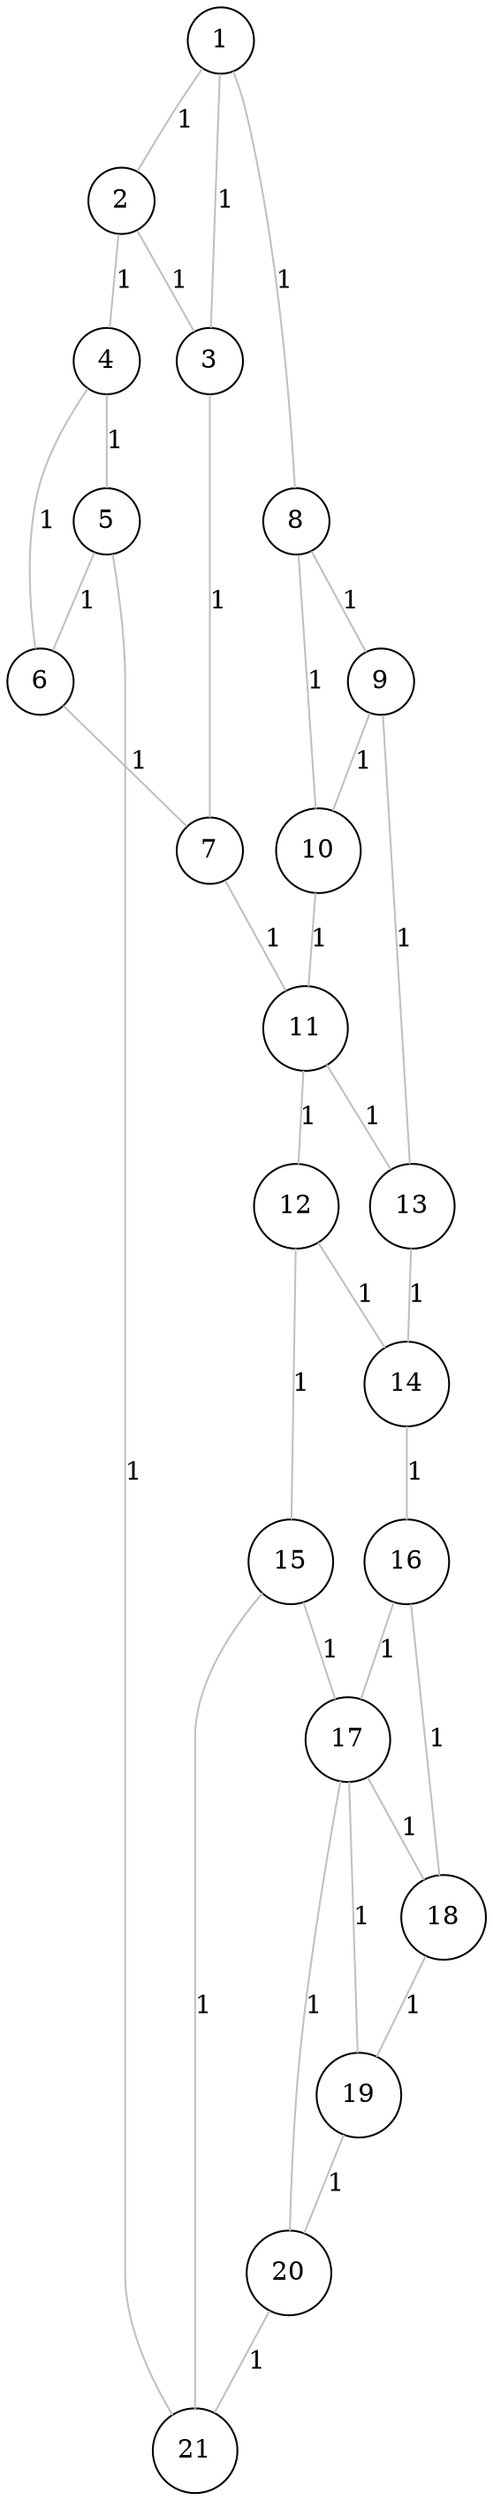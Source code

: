 graph G {
	node[shape = circle];
	edge[color = gray];
	1;
	2;
	3;
	4;
	5;
	6;
	7;
	8;
	9;
	10;
	11;
	12;
	13;
	14;
	15;
	16;
	17;
	18;
	19;
	20;
	21;
	1 -- 2 [weight=1, label="1"];
	1 -- 3 [weight=1, label="1"];
	1 -- 8 [weight=1, label="1"];
	2 -- 3 [weight=1, label="1"];
	2 -- 4 [weight=1, label="1"];
	3 -- 7 [weight=1, label="1"];
	4 -- 5 [weight=1, label="1"];
	4 -- 6 [weight=1, label="1"];
	5 -- 6 [weight=1, label="1"];
	5 -- 21 [weight=1, label="1"];
	6 -- 7 [weight=1, label="1"];
	7 -- 11 [weight=1, label="1"];
	8 -- 9 [weight=1, label="1"];
	8 -- 10 [weight=1, label="1"];
	9 -- 10 [weight=1, label="1"];
	9 -- 13 [weight=1, label="1"];
	10 -- 11 [weight=1, label="1"];
	11 -- 12 [weight=1, label="1"];
	11 -- 13 [weight=1, label="1"];
	12 -- 14 [weight=1, label="1"];
	12 -- 15 [weight=1, label="1"];
	13 -- 14 [weight=1, label="1"];
	14 -- 16 [weight=1, label="1"];
	15 -- 17 [weight=1, label="1"];
	15 -- 21 [weight=1, label="1"];
	16 -- 17 [weight=1, label="1"];
	16 -- 18 [weight=1, label="1"];
	17 -- 18 [weight=1, label="1"];
	17 -- 19 [weight=1, label="1"];
	17 -- 20 [weight=1, label="1"];
	18 -- 19 [weight=1, label="1"];
	19 -- 20 [weight=1, label="1"];
	20 -- 21 [weight=1, label="1"];
}